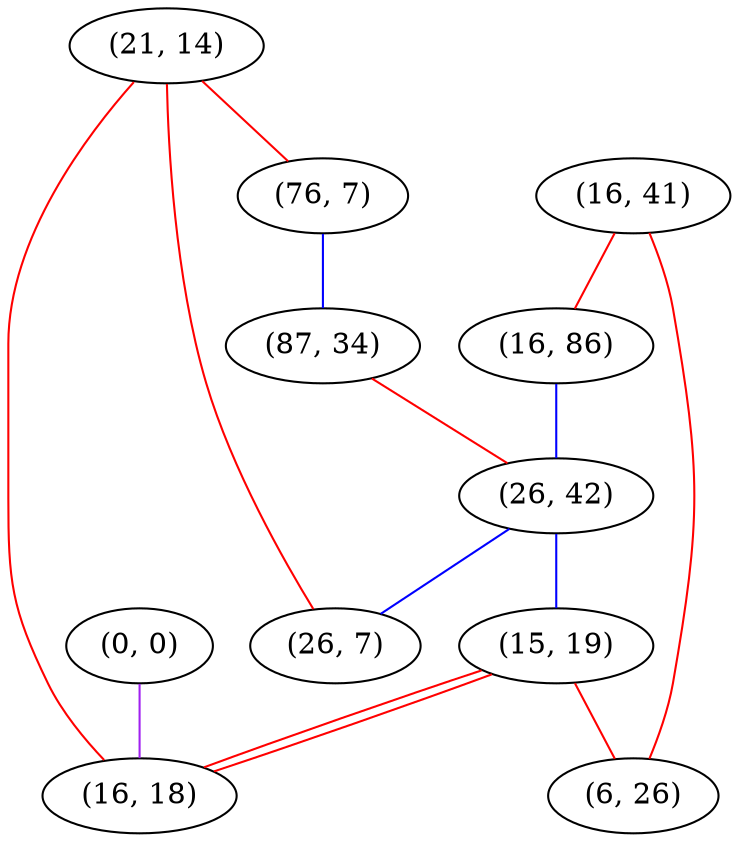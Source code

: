 graph "" {
"(21, 14)";
"(0, 0)";
"(16, 41)";
"(76, 7)";
"(87, 34)";
"(16, 86)";
"(26, 42)";
"(26, 7)";
"(15, 19)";
"(6, 26)";
"(16, 18)";
"(21, 14)" -- "(26, 7)"  [color=red, key=0, weight=1];
"(21, 14)" -- "(76, 7)"  [color=red, key=0, weight=1];
"(21, 14)" -- "(16, 18)"  [color=red, key=0, weight=1];
"(0, 0)" -- "(16, 18)"  [color=purple, key=0, weight=4];
"(16, 41)" -- "(16, 86)"  [color=red, key=0, weight=1];
"(16, 41)" -- "(6, 26)"  [color=red, key=0, weight=1];
"(76, 7)" -- "(87, 34)"  [color=blue, key=0, weight=3];
"(87, 34)" -- "(26, 42)"  [color=red, key=0, weight=1];
"(16, 86)" -- "(26, 42)"  [color=blue, key=0, weight=3];
"(26, 42)" -- "(26, 7)"  [color=blue, key=0, weight=3];
"(26, 42)" -- "(15, 19)"  [color=blue, key=0, weight=3];
"(15, 19)" -- "(6, 26)"  [color=red, key=0, weight=1];
"(15, 19)" -- "(16, 18)"  [color=red, key=0, weight=1];
"(15, 19)" -- "(16, 18)"  [color=red, key=1, weight=1];
}
